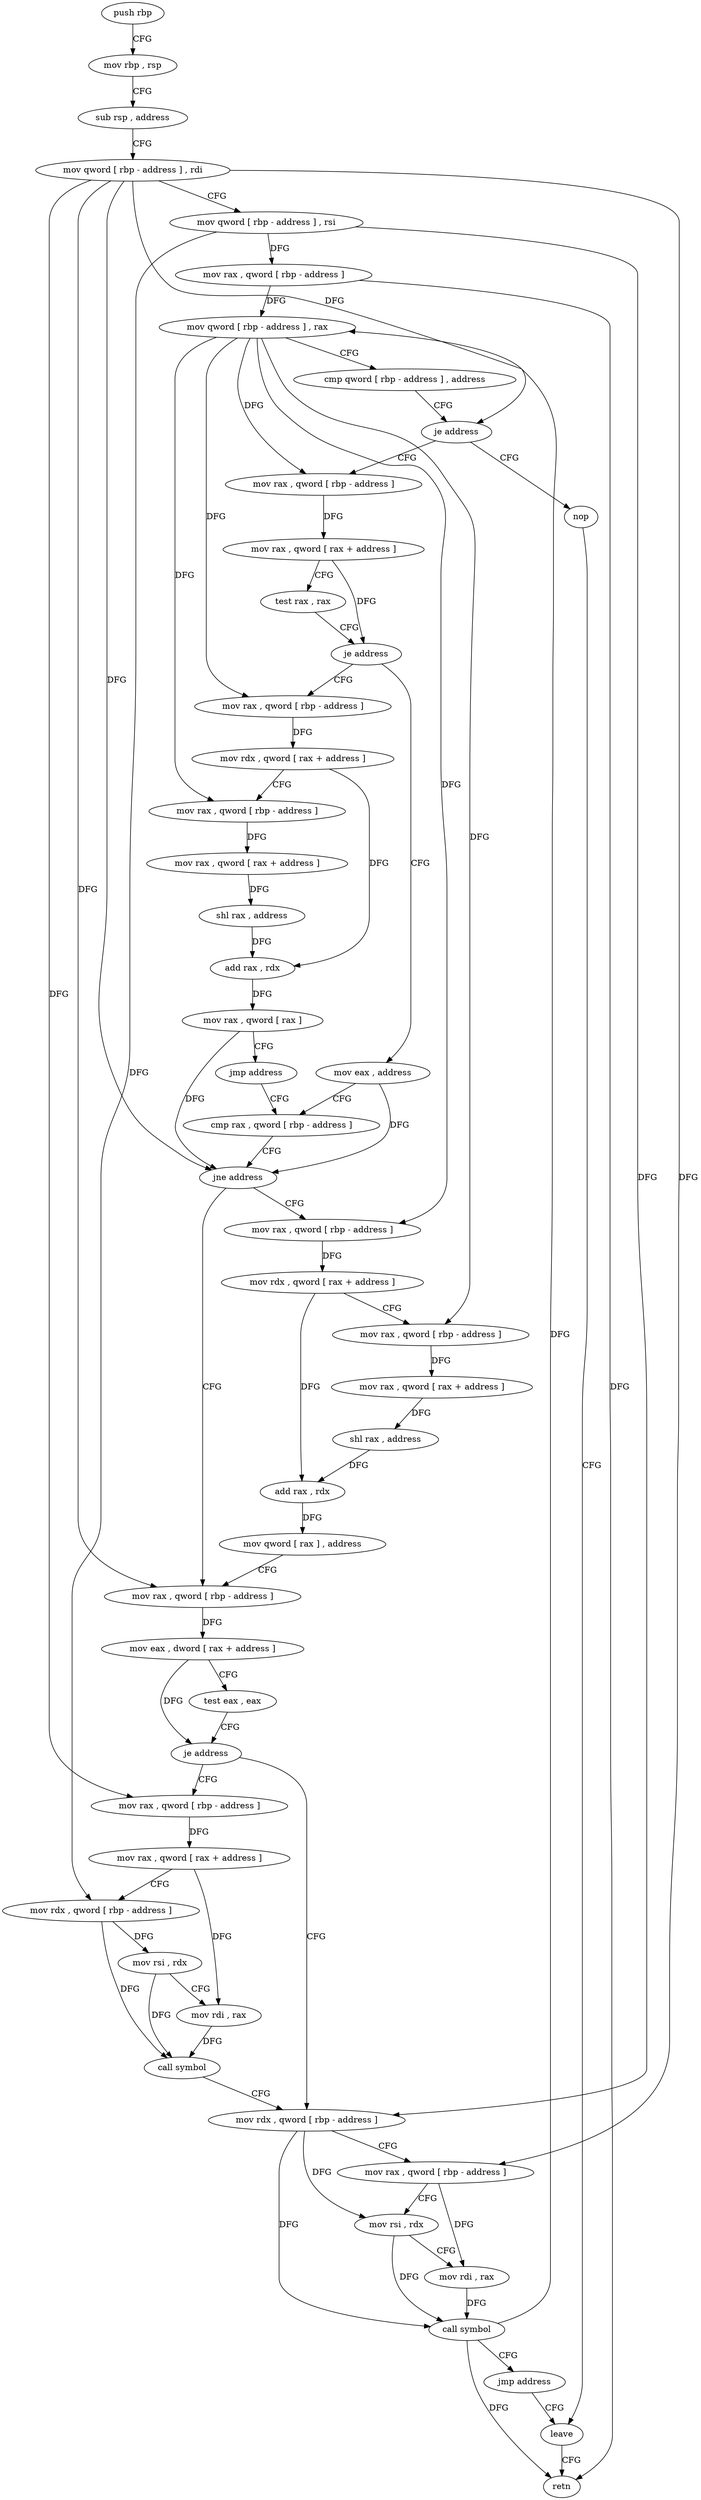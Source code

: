 digraph "func" {
"149816" [label = "push rbp" ]
"149817" [label = "mov rbp , rsp" ]
"149820" [label = "sub rsp , address" ]
"149824" [label = "mov qword [ rbp - address ] , rdi" ]
"149828" [label = "mov qword [ rbp - address ] , rsi" ]
"149832" [label = "mov rax , qword [ rbp - address ]" ]
"149836" [label = "mov qword [ rbp - address ] , rax" ]
"149840" [label = "cmp qword [ rbp - address ] , address" ]
"149845" [label = "je address" ]
"149988" [label = "nop" ]
"149851" [label = "mov rax , qword [ rbp - address ]" ]
"149989" [label = "leave" ]
"149855" [label = "mov rax , qword [ rax + address ]" ]
"149859" [label = "test rax , rax" ]
"149862" [label = "je address" ]
"149892" [label = "mov eax , address" ]
"149864" [label = "mov rax , qword [ rbp - address ]" ]
"149897" [label = "cmp rax , qword [ rbp - address ]" ]
"149868" [label = "mov rdx , qword [ rax + address ]" ]
"149872" [label = "mov rax , qword [ rbp - address ]" ]
"149876" [label = "mov rax , qword [ rax + address ]" ]
"149880" [label = "shl rax , address" ]
"149884" [label = "add rax , rdx" ]
"149887" [label = "mov rax , qword [ rax ]" ]
"149890" [label = "jmp address" ]
"149933" [label = "mov rax , qword [ rbp - address ]" ]
"149937" [label = "mov eax , dword [ rax + address ]" ]
"149940" [label = "test eax , eax" ]
"149942" [label = "je address" ]
"149967" [label = "mov rdx , qword [ rbp - address ]" ]
"149944" [label = "mov rax , qword [ rbp - address ]" ]
"149903" [label = "mov rax , qword [ rbp - address ]" ]
"149907" [label = "mov rdx , qword [ rax + address ]" ]
"149911" [label = "mov rax , qword [ rbp - address ]" ]
"149915" [label = "mov rax , qword [ rax + address ]" ]
"149919" [label = "shl rax , address" ]
"149923" [label = "add rax , rdx" ]
"149926" [label = "mov qword [ rax ] , address" ]
"149901" [label = "jne address" ]
"149971" [label = "mov rax , qword [ rbp - address ]" ]
"149975" [label = "mov rsi , rdx" ]
"149978" [label = "mov rdi , rax" ]
"149981" [label = "call symbol" ]
"149986" [label = "jmp address" ]
"149948" [label = "mov rax , qword [ rax + address ]" ]
"149952" [label = "mov rdx , qword [ rbp - address ]" ]
"149956" [label = "mov rsi , rdx" ]
"149959" [label = "mov rdi , rax" ]
"149962" [label = "call symbol" ]
"149990" [label = "retn" ]
"149816" -> "149817" [ label = "CFG" ]
"149817" -> "149820" [ label = "CFG" ]
"149820" -> "149824" [ label = "CFG" ]
"149824" -> "149828" [ label = "CFG" ]
"149824" -> "149845" [ label = "DFG" ]
"149824" -> "149901" [ label = "DFG" ]
"149824" -> "149933" [ label = "DFG" ]
"149824" -> "149971" [ label = "DFG" ]
"149824" -> "149944" [ label = "DFG" ]
"149828" -> "149832" [ label = "DFG" ]
"149828" -> "149967" [ label = "DFG" ]
"149828" -> "149952" [ label = "DFG" ]
"149832" -> "149836" [ label = "DFG" ]
"149832" -> "149990" [ label = "DFG" ]
"149836" -> "149840" [ label = "CFG" ]
"149836" -> "149851" [ label = "DFG" ]
"149836" -> "149864" [ label = "DFG" ]
"149836" -> "149872" [ label = "DFG" ]
"149836" -> "149903" [ label = "DFG" ]
"149836" -> "149911" [ label = "DFG" ]
"149840" -> "149845" [ label = "CFG" ]
"149845" -> "149988" [ label = "CFG" ]
"149845" -> "149851" [ label = "CFG" ]
"149988" -> "149989" [ label = "CFG" ]
"149851" -> "149855" [ label = "DFG" ]
"149989" -> "149990" [ label = "CFG" ]
"149855" -> "149859" [ label = "CFG" ]
"149855" -> "149862" [ label = "DFG" ]
"149859" -> "149862" [ label = "CFG" ]
"149862" -> "149892" [ label = "CFG" ]
"149862" -> "149864" [ label = "CFG" ]
"149892" -> "149897" [ label = "CFG" ]
"149892" -> "149901" [ label = "DFG" ]
"149864" -> "149868" [ label = "DFG" ]
"149897" -> "149901" [ label = "CFG" ]
"149868" -> "149872" [ label = "CFG" ]
"149868" -> "149884" [ label = "DFG" ]
"149872" -> "149876" [ label = "DFG" ]
"149876" -> "149880" [ label = "DFG" ]
"149880" -> "149884" [ label = "DFG" ]
"149884" -> "149887" [ label = "DFG" ]
"149887" -> "149890" [ label = "CFG" ]
"149887" -> "149901" [ label = "DFG" ]
"149890" -> "149897" [ label = "CFG" ]
"149933" -> "149937" [ label = "DFG" ]
"149937" -> "149940" [ label = "CFG" ]
"149937" -> "149942" [ label = "DFG" ]
"149940" -> "149942" [ label = "CFG" ]
"149942" -> "149967" [ label = "CFG" ]
"149942" -> "149944" [ label = "CFG" ]
"149967" -> "149971" [ label = "CFG" ]
"149967" -> "149975" [ label = "DFG" ]
"149967" -> "149981" [ label = "DFG" ]
"149944" -> "149948" [ label = "DFG" ]
"149903" -> "149907" [ label = "DFG" ]
"149907" -> "149911" [ label = "CFG" ]
"149907" -> "149923" [ label = "DFG" ]
"149911" -> "149915" [ label = "DFG" ]
"149915" -> "149919" [ label = "DFG" ]
"149919" -> "149923" [ label = "DFG" ]
"149923" -> "149926" [ label = "DFG" ]
"149926" -> "149933" [ label = "CFG" ]
"149901" -> "149933" [ label = "CFG" ]
"149901" -> "149903" [ label = "CFG" ]
"149971" -> "149975" [ label = "CFG" ]
"149971" -> "149978" [ label = "DFG" ]
"149975" -> "149978" [ label = "CFG" ]
"149975" -> "149981" [ label = "DFG" ]
"149978" -> "149981" [ label = "DFG" ]
"149981" -> "149986" [ label = "CFG" ]
"149981" -> "149836" [ label = "DFG" ]
"149981" -> "149990" [ label = "DFG" ]
"149986" -> "149989" [ label = "CFG" ]
"149948" -> "149952" [ label = "CFG" ]
"149948" -> "149959" [ label = "DFG" ]
"149952" -> "149956" [ label = "DFG" ]
"149952" -> "149962" [ label = "DFG" ]
"149956" -> "149959" [ label = "CFG" ]
"149956" -> "149962" [ label = "DFG" ]
"149959" -> "149962" [ label = "DFG" ]
"149962" -> "149967" [ label = "CFG" ]
}
